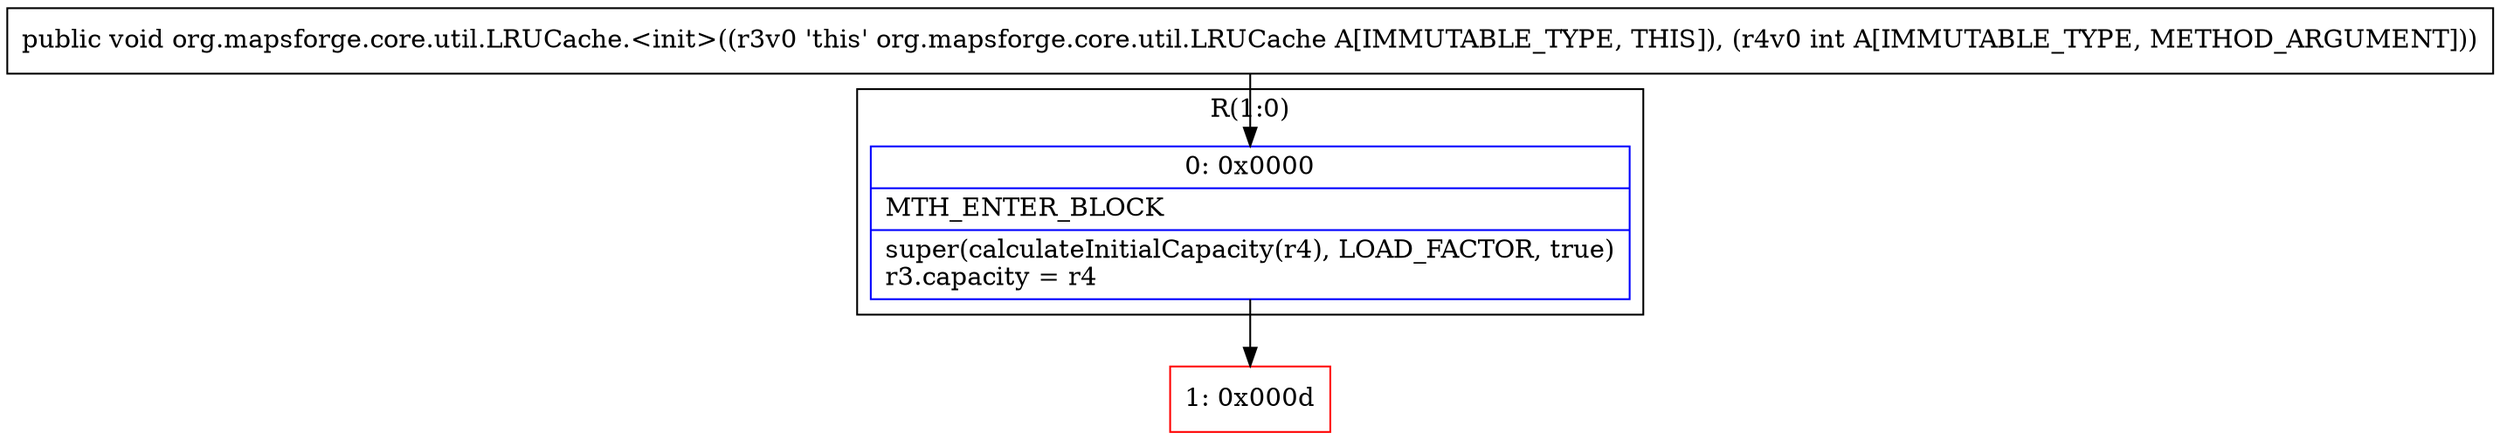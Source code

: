 digraph "CFG fororg.mapsforge.core.util.LRUCache.\<init\>(I)V" {
subgraph cluster_Region_6590725 {
label = "R(1:0)";
node [shape=record,color=blue];
Node_0 [shape=record,label="{0\:\ 0x0000|MTH_ENTER_BLOCK\l|super(calculateInitialCapacity(r4), LOAD_FACTOR, true)\lr3.capacity = r4\l}"];
}
Node_1 [shape=record,color=red,label="{1\:\ 0x000d}"];
MethodNode[shape=record,label="{public void org.mapsforge.core.util.LRUCache.\<init\>((r3v0 'this' org.mapsforge.core.util.LRUCache A[IMMUTABLE_TYPE, THIS]), (r4v0 int A[IMMUTABLE_TYPE, METHOD_ARGUMENT])) }"];
MethodNode -> Node_0;
Node_0 -> Node_1;
}

